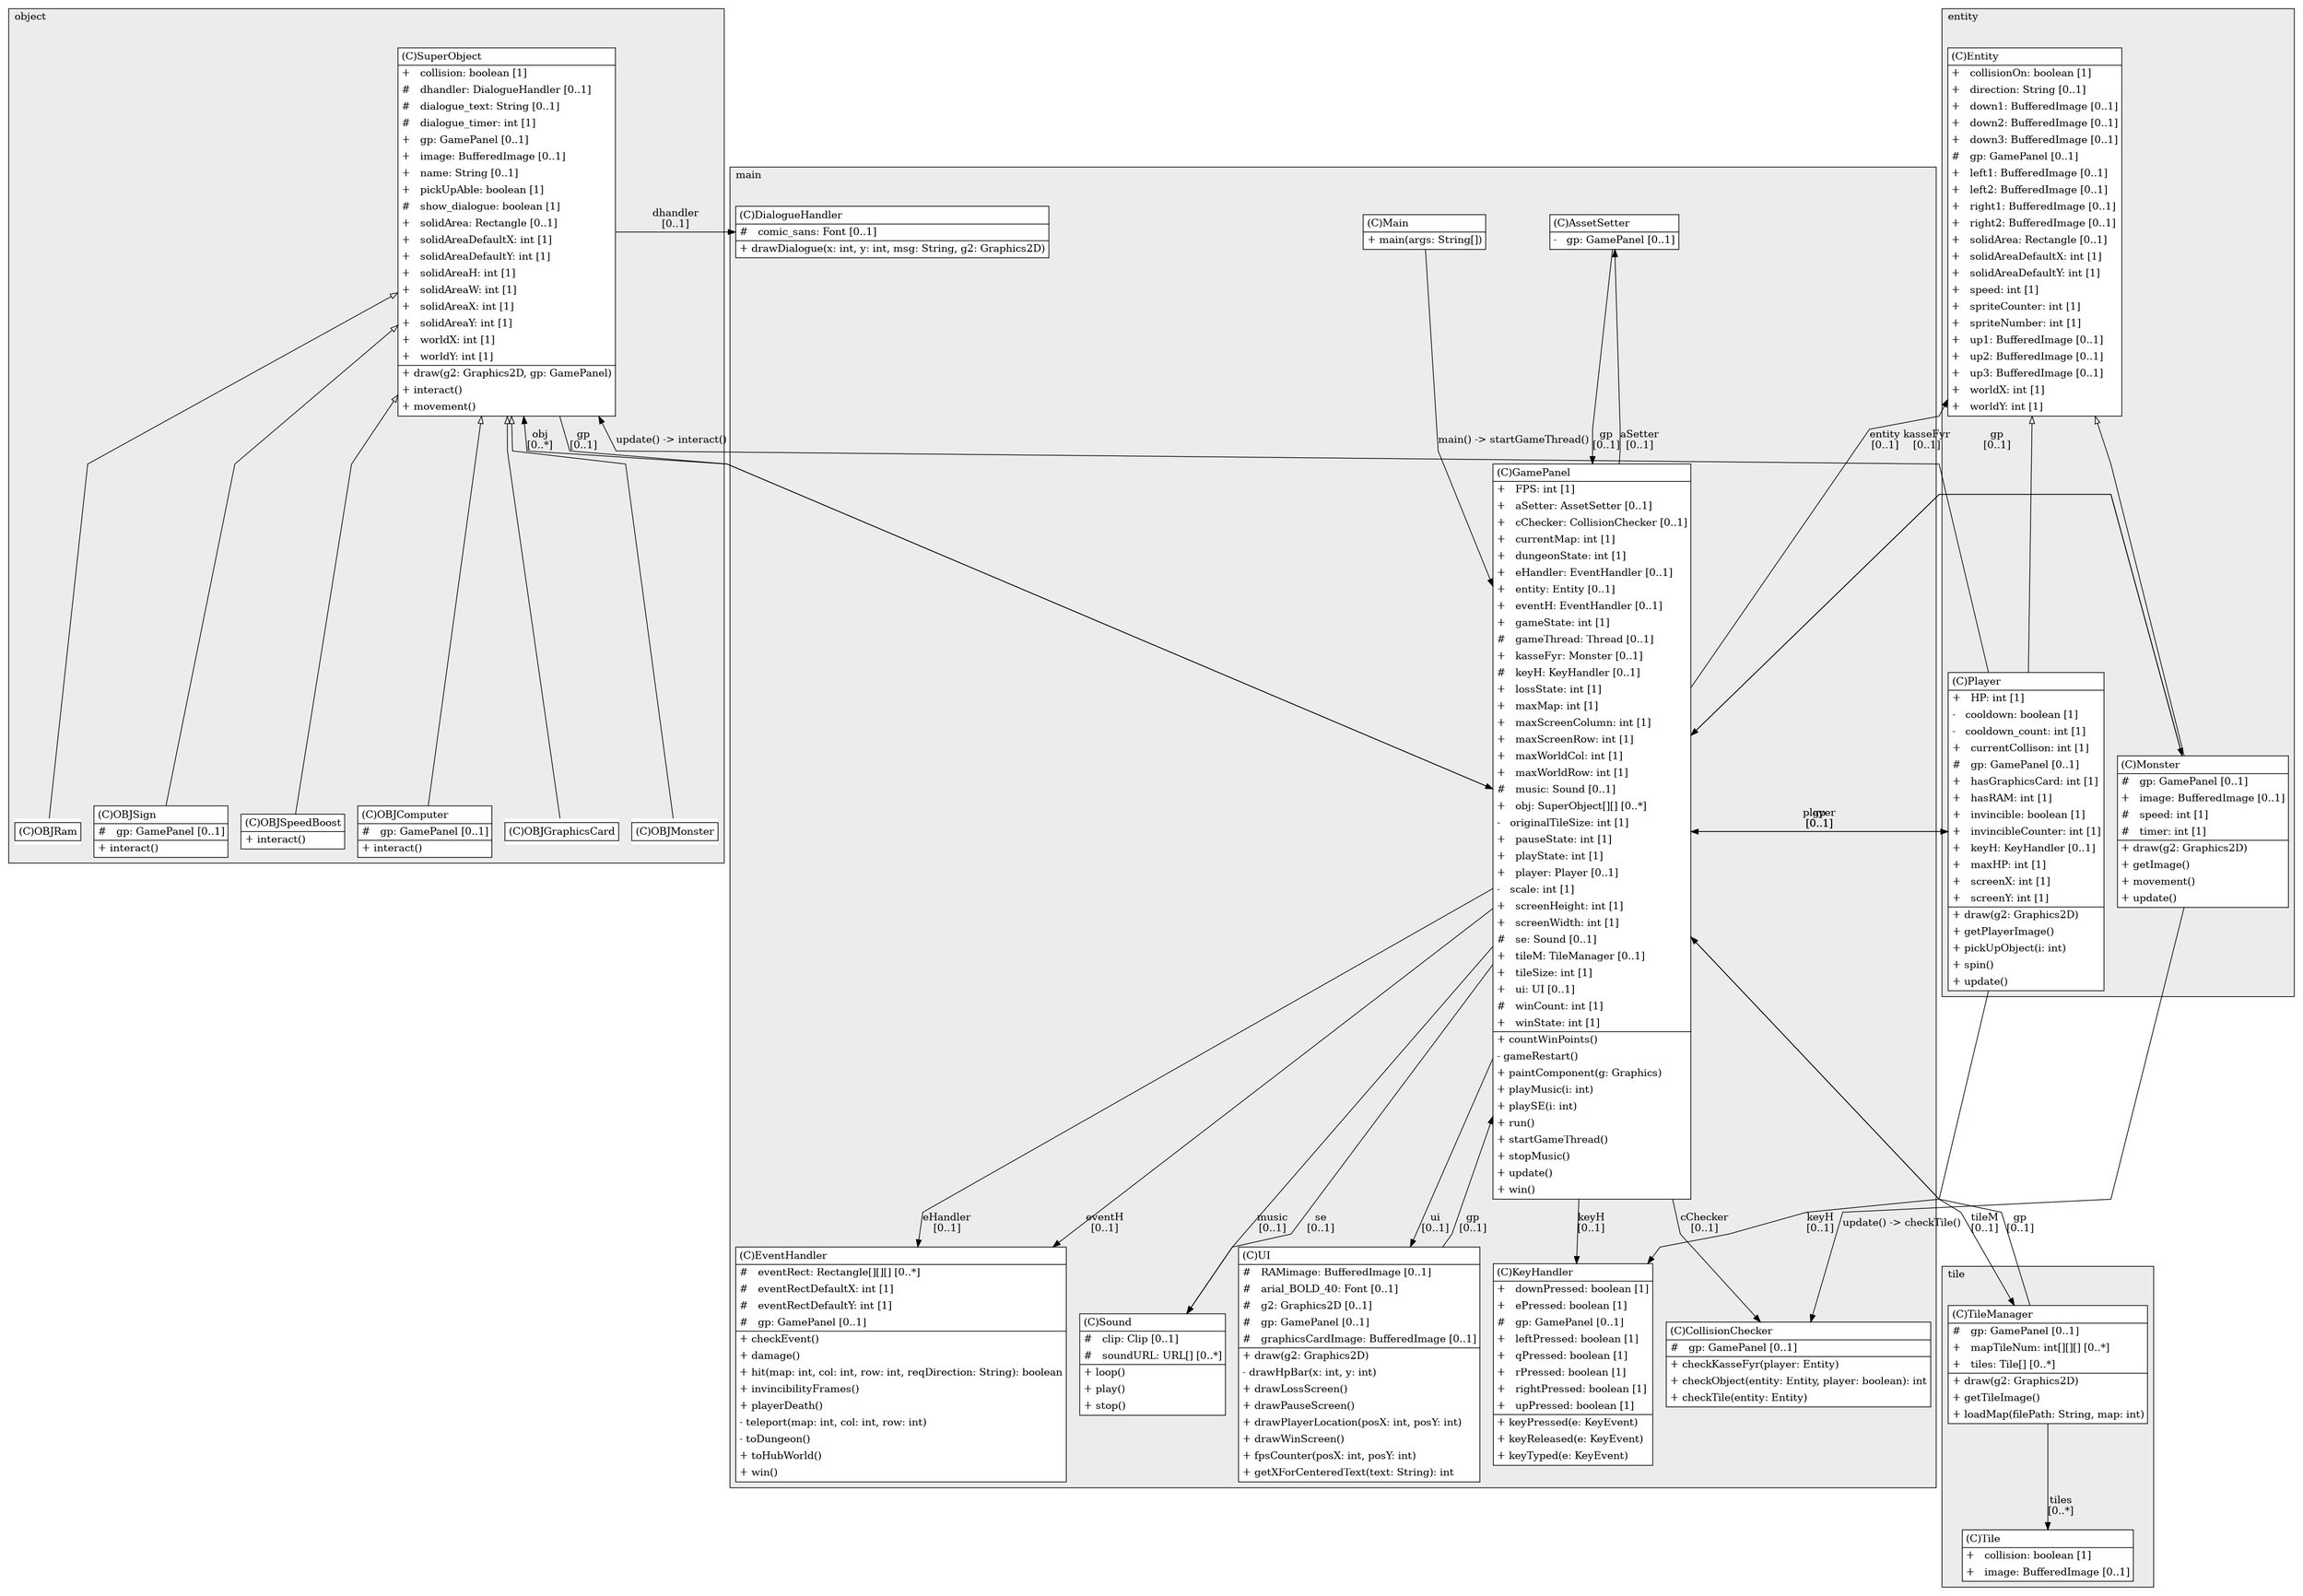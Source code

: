 @startuml

/' diagram meta data start
config=StructureConfiguration;
{
  "projectClassification": {
    "searchMode": "OpenProject", // OpenProject, AllProjects
    "includedProjects": "",
    "pathEndKeywords": "*.impl",
    "isClientPath": "",
    "isClientName": "",
    "isTestPath": "",
    "isTestName": "",
    "isMappingPath": "",
    "isMappingName": "",
    "isDataAccessPath": "",
    "isDataAccessName": "",
    "isDataStructurePath": "",
    "isDataStructureName": "",
    "isInterfaceStructuresPath": "",
    "isInterfaceStructuresName": "",
    "isEntryPointPath": "",
    "isEntryPointName": "",
    "treatFinalFieldsAsMandatory": false
  },
  "graphRestriction": {
    "classPackageExcludeFilter": "",
    "classPackageIncludeFilter": "",
    "classNameExcludeFilter": "",
    "classNameIncludeFilter": "",
    "methodNameExcludeFilter": "",
    "methodNameIncludeFilter": "",
    "removeByInheritance": "", // inheritance/annotation based filtering is done in a second step
    "removeByAnnotation": "",
    "removeByClassPackage": "", // cleanup the graph after inheritance/annotation based filtering is done
    "removeByClassName": "",
    "cutMappings": false,
    "cutEnum": true,
    "cutTests": true,
    "cutClient": true,
    "cutDataAccess": false,
    "cutInterfaceStructures": false,
    "cutDataStructures": false,
    "cutGetterAndSetter": true,
    "cutConstructors": true
  },
  "graphTraversal": {
    "forwardDepth": 3,
    "backwardDepth": 3,
    "classPackageExcludeFilter": "",
    "classPackageIncludeFilter": "",
    "classNameExcludeFilter": "",
    "classNameIncludeFilter": "",
    "methodNameExcludeFilter": "",
    "methodNameIncludeFilter": "",
    "hideMappings": false,
    "hideDataStructures": false,
    "hidePrivateMethods": true,
    "hideInterfaceCalls": true, // indirection: implementation -> interface (is hidden) -> implementation
    "onlyShowApplicationEntryPoints": false, // root node is included
    "useMethodCallsForStructureDiagram": "ForwardOnly" // ForwardOnly, BothDirections, No
  },
  "details": {
    "aggregation": "GroupByClass", // ByClass, GroupByClass, None
    "showClassGenericTypes": true,
    "showMethods": true,
    "showMethodParameterNames": true,
    "showMethodParameterTypes": true,
    "showMethodReturnType": true,
    "showPackageLevels": 2,
    "showDetailedClassStructure": true
  },
  "rootClass": "main.Main",
  "extensionCallbackMethod": ".puml" // qualified.class.name#methodName - signature: public static String method(String)
}
diagram meta data end '/



digraph g {
    rankdir="TB"
    splines=polyline
    

'nodes 
subgraph cluster_1023368385 { 
   	label=object
	labeljust=l
	fillcolor="#ececec"
	style=filled
   
   OBJComputer1023368385[
	label=<<TABLE BORDER="1" CELLBORDER="0" CELLPADDING="4" CELLSPACING="0">
<TR><TD ALIGN="LEFT" >(C)OBJComputer</TD></TR>
<HR/>
<TR><TD ALIGN="LEFT" >#   gp: GamePanel [0..1]</TD></TR>
<HR/>
<TR><TD ALIGN="LEFT" >+ interact()</TD></TR>
</TABLE>>
	style=filled
	margin=0
	shape=plaintext
	fillcolor="#FFFFFF"
];

OBJGraphicsCard1023368385[
	label=<<TABLE BORDER="1" CELLBORDER="0" CELLPADDING="4" CELLSPACING="0">
<TR><TD ALIGN="LEFT" >(C)OBJGraphicsCard</TD></TR>
</TABLE>>
	style=filled
	margin=0
	shape=plaintext
	fillcolor="#FFFFFF"
];

OBJMonster1023368385[
	label=<<TABLE BORDER="1" CELLBORDER="0" CELLPADDING="4" CELLSPACING="0">
<TR><TD ALIGN="LEFT" >(C)OBJMonster</TD></TR>
</TABLE>>
	style=filled
	margin=0
	shape=plaintext
	fillcolor="#FFFFFF"
];

OBJRam1023368385[
	label=<<TABLE BORDER="1" CELLBORDER="0" CELLPADDING="4" CELLSPACING="0">
<TR><TD ALIGN="LEFT" >(C)OBJRam</TD></TR>
</TABLE>>
	style=filled
	margin=0
	shape=plaintext
	fillcolor="#FFFFFF"
];

OBJSign1023368385[
	label=<<TABLE BORDER="1" CELLBORDER="0" CELLPADDING="4" CELLSPACING="0">
<TR><TD ALIGN="LEFT" >(C)OBJSign</TD></TR>
<HR/>
<TR><TD ALIGN="LEFT" >#   gp: GamePanel [0..1]</TD></TR>
<HR/>
<TR><TD ALIGN="LEFT" >+ interact()</TD></TR>
</TABLE>>
	style=filled
	margin=0
	shape=plaintext
	fillcolor="#FFFFFF"
];

OBJSpeedBoost1023368385[
	label=<<TABLE BORDER="1" CELLBORDER="0" CELLPADDING="4" CELLSPACING="0">
<TR><TD ALIGN="LEFT" >(C)OBJSpeedBoost</TD></TR>
<HR/>
<TR><TD ALIGN="LEFT" >+ interact()</TD></TR>
</TABLE>>
	style=filled
	margin=0
	shape=plaintext
	fillcolor="#FFFFFF"
];

SuperObject1023368385[
	label=<<TABLE BORDER="1" CELLBORDER="0" CELLPADDING="4" CELLSPACING="0">
<TR><TD ALIGN="LEFT" >(C)SuperObject</TD></TR>
<HR/>
<TR><TD ALIGN="LEFT" >+   collision: boolean [1]</TD></TR>
<TR><TD ALIGN="LEFT" >#   dhandler: DialogueHandler [0..1]</TD></TR>
<TR><TD ALIGN="LEFT" >#   dialogue_text: String [0..1]</TD></TR>
<TR><TD ALIGN="LEFT" >#   dialogue_timer: int [1]</TD></TR>
<TR><TD ALIGN="LEFT" >+   gp: GamePanel [0..1]</TD></TR>
<TR><TD ALIGN="LEFT" >+   image: BufferedImage [0..1]</TD></TR>
<TR><TD ALIGN="LEFT" >+   name: String [0..1]</TD></TR>
<TR><TD ALIGN="LEFT" >+   pickUpAble: boolean [1]</TD></TR>
<TR><TD ALIGN="LEFT" >#   show_dialogue: boolean [1]</TD></TR>
<TR><TD ALIGN="LEFT" >+   solidArea: Rectangle [0..1]</TD></TR>
<TR><TD ALIGN="LEFT" >+   solidAreaDefaultX: int [1]</TD></TR>
<TR><TD ALIGN="LEFT" >+   solidAreaDefaultY: int [1]</TD></TR>
<TR><TD ALIGN="LEFT" >+   solidAreaH: int [1]</TD></TR>
<TR><TD ALIGN="LEFT" >+   solidAreaW: int [1]</TD></TR>
<TR><TD ALIGN="LEFT" >+   solidAreaX: int [1]</TD></TR>
<TR><TD ALIGN="LEFT" >+   solidAreaY: int [1]</TD></TR>
<TR><TD ALIGN="LEFT" >+   worldX: int [1]</TD></TR>
<TR><TD ALIGN="LEFT" >+   worldY: int [1]</TD></TR>
<HR/>
<TR><TD ALIGN="LEFT" >+ draw(g2: Graphics2D, gp: GamePanel)</TD></TR>
<TR><TD ALIGN="LEFT" >+ interact()</TD></TR>
<TR><TD ALIGN="LEFT" >+ movement()</TD></TR>
</TABLE>>
	style=filled
	margin=0
	shape=plaintext
	fillcolor="#FFFFFF"
];
} 

subgraph cluster_1298275357 { 
   	label=entity
	labeljust=l
	fillcolor="#ececec"
	style=filled
   
   Entity1298275357[
	label=<<TABLE BORDER="1" CELLBORDER="0" CELLPADDING="4" CELLSPACING="0">
<TR><TD ALIGN="LEFT" >(C)Entity</TD></TR>
<HR/>
<TR><TD ALIGN="LEFT" >+   collisionOn: boolean [1]</TD></TR>
<TR><TD ALIGN="LEFT" >+   direction: String [0..1]</TD></TR>
<TR><TD ALIGN="LEFT" >+   down1: BufferedImage [0..1]</TD></TR>
<TR><TD ALIGN="LEFT" >+   down2: BufferedImage [0..1]</TD></TR>
<TR><TD ALIGN="LEFT" >+   down3: BufferedImage [0..1]</TD></TR>
<TR><TD ALIGN="LEFT" >#   gp: GamePanel [0..1]</TD></TR>
<TR><TD ALIGN="LEFT" >+   left1: BufferedImage [0..1]</TD></TR>
<TR><TD ALIGN="LEFT" >+   left2: BufferedImage [0..1]</TD></TR>
<TR><TD ALIGN="LEFT" >+   right1: BufferedImage [0..1]</TD></TR>
<TR><TD ALIGN="LEFT" >+   right2: BufferedImage [0..1]</TD></TR>
<TR><TD ALIGN="LEFT" >+   solidArea: Rectangle [0..1]</TD></TR>
<TR><TD ALIGN="LEFT" >+   solidAreaDefaultX: int [1]</TD></TR>
<TR><TD ALIGN="LEFT" >+   solidAreaDefaultY: int [1]</TD></TR>
<TR><TD ALIGN="LEFT" >+   speed: int [1]</TD></TR>
<TR><TD ALIGN="LEFT" >+   spriteCounter: int [1]</TD></TR>
<TR><TD ALIGN="LEFT" >+   spriteNumber: int [1]</TD></TR>
<TR><TD ALIGN="LEFT" >+   up1: BufferedImage [0..1]</TD></TR>
<TR><TD ALIGN="LEFT" >+   up2: BufferedImage [0..1]</TD></TR>
<TR><TD ALIGN="LEFT" >+   up3: BufferedImage [0..1]</TD></TR>
<TR><TD ALIGN="LEFT" >+   worldX: int [1]</TD></TR>
<TR><TD ALIGN="LEFT" >+   worldY: int [1]</TD></TR>
</TABLE>>
	style=filled
	margin=0
	shape=plaintext
	fillcolor="#FFFFFF"
];

Monster1298275357[
	label=<<TABLE BORDER="1" CELLBORDER="0" CELLPADDING="4" CELLSPACING="0">
<TR><TD ALIGN="LEFT" >(C)Monster</TD></TR>
<HR/>
<TR><TD ALIGN="LEFT" >#   gp: GamePanel [0..1]</TD></TR>
<TR><TD ALIGN="LEFT" >+   image: BufferedImage [0..1]</TD></TR>
<TR><TD ALIGN="LEFT" >#   speed: int [1]</TD></TR>
<TR><TD ALIGN="LEFT" >#   timer: int [1]</TD></TR>
<HR/>
<TR><TD ALIGN="LEFT" >+ draw(g2: Graphics2D)</TD></TR>
<TR><TD ALIGN="LEFT" >+ getImage()</TD></TR>
<TR><TD ALIGN="LEFT" >+ movement()</TD></TR>
<TR><TD ALIGN="LEFT" >+ update()</TD></TR>
</TABLE>>
	style=filled
	margin=0
	shape=plaintext
	fillcolor="#FFFFFF"
];

Player1298275357[
	label=<<TABLE BORDER="1" CELLBORDER="0" CELLPADDING="4" CELLSPACING="0">
<TR><TD ALIGN="LEFT" >(C)Player</TD></TR>
<HR/>
<TR><TD ALIGN="LEFT" >+   HP: int [1]</TD></TR>
<TR><TD ALIGN="LEFT" >-   cooldown: boolean [1]</TD></TR>
<TR><TD ALIGN="LEFT" >-   cooldown_count: int [1]</TD></TR>
<TR><TD ALIGN="LEFT" >+   currentCollison: int [1]</TD></TR>
<TR><TD ALIGN="LEFT" >#   gp: GamePanel [0..1]</TD></TR>
<TR><TD ALIGN="LEFT" >+   hasGraphicsCard: int [1]</TD></TR>
<TR><TD ALIGN="LEFT" >+   hasRAM: int [1]</TD></TR>
<TR><TD ALIGN="LEFT" >+   invincible: boolean [1]</TD></TR>
<TR><TD ALIGN="LEFT" >+   invincibleCounter: int [1]</TD></TR>
<TR><TD ALIGN="LEFT" >+   keyH: KeyHandler [0..1]</TD></TR>
<TR><TD ALIGN="LEFT" >+   maxHP: int [1]</TD></TR>
<TR><TD ALIGN="LEFT" >+   screenX: int [1]</TD></TR>
<TR><TD ALIGN="LEFT" >+   screenY: int [1]</TD></TR>
<HR/>
<TR><TD ALIGN="LEFT" >+ draw(g2: Graphics2D)</TD></TR>
<TR><TD ALIGN="LEFT" >+ getPlayerImage()</TD></TR>
<TR><TD ALIGN="LEFT" >+ pickUpObject(i: int)</TD></TR>
<TR><TD ALIGN="LEFT" >+ spin()</TD></TR>
<TR><TD ALIGN="LEFT" >+ update()</TD></TR>
</TABLE>>
	style=filled
	margin=0
	shape=plaintext
	fillcolor="#FFFFFF"
];
} 

subgraph cluster_3343801 { 
   	label=main
	labeljust=l
	fillcolor="#ececec"
	style=filled
   
   AssetSetter3343801[
	label=<<TABLE BORDER="1" CELLBORDER="0" CELLPADDING="4" CELLSPACING="0">
<TR><TD ALIGN="LEFT" >(C)AssetSetter</TD></TR>
<HR/>
<TR><TD ALIGN="LEFT" >-   gp: GamePanel [0..1]</TD></TR>
</TABLE>>
	style=filled
	margin=0
	shape=plaintext
	fillcolor="#FFFFFF"
];

CollisionChecker3343801[
	label=<<TABLE BORDER="1" CELLBORDER="0" CELLPADDING="4" CELLSPACING="0">
<TR><TD ALIGN="LEFT" >(C)CollisionChecker</TD></TR>
<HR/>
<TR><TD ALIGN="LEFT" >#   gp: GamePanel [0..1]</TD></TR>
<HR/>
<TR><TD ALIGN="LEFT" >+ checkKasseFyr(player: Entity)</TD></TR>
<TR><TD ALIGN="LEFT" >+ checkObject(entity: Entity, player: boolean): int</TD></TR>
<TR><TD ALIGN="LEFT" >+ checkTile(entity: Entity)</TD></TR>
</TABLE>>
	style=filled
	margin=0
	shape=plaintext
	fillcolor="#FFFFFF"
];

DialogueHandler3343801[
	label=<<TABLE BORDER="1" CELLBORDER="0" CELLPADDING="4" CELLSPACING="0">
<TR><TD ALIGN="LEFT" >(C)DialogueHandler</TD></TR>
<HR/>
<TR><TD ALIGN="LEFT" >#   comic_sans: Font [0..1]</TD></TR>
<HR/>
<TR><TD ALIGN="LEFT" >+ drawDialogue(x: int, y: int, msg: String, g2: Graphics2D)</TD></TR>
</TABLE>>
	style=filled
	margin=0
	shape=plaintext
	fillcolor="#FFFFFF"
];

EventHandler3343801[
	label=<<TABLE BORDER="1" CELLBORDER="0" CELLPADDING="4" CELLSPACING="0">
<TR><TD ALIGN="LEFT" >(C)EventHandler</TD></TR>
<HR/>
<TR><TD ALIGN="LEFT" >#   eventRect: Rectangle[][][] [0..*]</TD></TR>
<TR><TD ALIGN="LEFT" >#   eventRectDefaultX: int [1]</TD></TR>
<TR><TD ALIGN="LEFT" >#   eventRectDefaultY: int [1]</TD></TR>
<TR><TD ALIGN="LEFT" >#   gp: GamePanel [0..1]</TD></TR>
<HR/>
<TR><TD ALIGN="LEFT" >+ checkEvent()</TD></TR>
<TR><TD ALIGN="LEFT" >+ damage()</TD></TR>
<TR><TD ALIGN="LEFT" >+ hit(map: int, col: int, row: int, reqDirection: String): boolean</TD></TR>
<TR><TD ALIGN="LEFT" >+ invincibilityFrames()</TD></TR>
<TR><TD ALIGN="LEFT" >+ playerDeath()</TD></TR>
<TR><TD ALIGN="LEFT" >- teleport(map: int, col: int, row: int)</TD></TR>
<TR><TD ALIGN="LEFT" >- toDungeon()</TD></TR>
<TR><TD ALIGN="LEFT" >+ toHubWorld()</TD></TR>
<TR><TD ALIGN="LEFT" >+ win()</TD></TR>
</TABLE>>
	style=filled
	margin=0
	shape=plaintext
	fillcolor="#FFFFFF"
];

GamePanel3343801[
	label=<<TABLE BORDER="1" CELLBORDER="0" CELLPADDING="4" CELLSPACING="0">
<TR><TD ALIGN="LEFT" >(C)GamePanel</TD></TR>
<HR/>
<TR><TD ALIGN="LEFT" >+   FPS: int [1]</TD></TR>
<TR><TD ALIGN="LEFT" >+   aSetter: AssetSetter [0..1]</TD></TR>
<TR><TD ALIGN="LEFT" >+   cChecker: CollisionChecker [0..1]</TD></TR>
<TR><TD ALIGN="LEFT" >+   currentMap: int [1]</TD></TR>
<TR><TD ALIGN="LEFT" >+   dungeonState: int [1]</TD></TR>
<TR><TD ALIGN="LEFT" >+   eHandler: EventHandler [0..1]</TD></TR>
<TR><TD ALIGN="LEFT" >+   entity: Entity [0..1]</TD></TR>
<TR><TD ALIGN="LEFT" >+   eventH: EventHandler [0..1]</TD></TR>
<TR><TD ALIGN="LEFT" >+   gameState: int [1]</TD></TR>
<TR><TD ALIGN="LEFT" >#   gameThread: Thread [0..1]</TD></TR>
<TR><TD ALIGN="LEFT" >+   kasseFyr: Monster [0..1]</TD></TR>
<TR><TD ALIGN="LEFT" >#   keyH: KeyHandler [0..1]</TD></TR>
<TR><TD ALIGN="LEFT" >+   lossState: int [1]</TD></TR>
<TR><TD ALIGN="LEFT" >+   maxMap: int [1]</TD></TR>
<TR><TD ALIGN="LEFT" >+   maxScreenColumn: int [1]</TD></TR>
<TR><TD ALIGN="LEFT" >+   maxScreenRow: int [1]</TD></TR>
<TR><TD ALIGN="LEFT" >+   maxWorldCol: int [1]</TD></TR>
<TR><TD ALIGN="LEFT" >+   maxWorldRow: int [1]</TD></TR>
<TR><TD ALIGN="LEFT" >#   music: Sound [0..1]</TD></TR>
<TR><TD ALIGN="LEFT" >+   obj: SuperObject[][] [0..*]</TD></TR>
<TR><TD ALIGN="LEFT" >-   originalTileSize: int [1]</TD></TR>
<TR><TD ALIGN="LEFT" >+   pauseState: int [1]</TD></TR>
<TR><TD ALIGN="LEFT" >+   playState: int [1]</TD></TR>
<TR><TD ALIGN="LEFT" >+   player: Player [0..1]</TD></TR>
<TR><TD ALIGN="LEFT" >-   scale: int [1]</TD></TR>
<TR><TD ALIGN="LEFT" >+   screenHeight: int [1]</TD></TR>
<TR><TD ALIGN="LEFT" >+   screenWidth: int [1]</TD></TR>
<TR><TD ALIGN="LEFT" >#   se: Sound [0..1]</TD></TR>
<TR><TD ALIGN="LEFT" >+   tileM: TileManager [0..1]</TD></TR>
<TR><TD ALIGN="LEFT" >+   tileSize: int [1]</TD></TR>
<TR><TD ALIGN="LEFT" >+   ui: UI [0..1]</TD></TR>
<TR><TD ALIGN="LEFT" >#   winCount: int [1]</TD></TR>
<TR><TD ALIGN="LEFT" >+   winState: int [1]</TD></TR>
<HR/>
<TR><TD ALIGN="LEFT" >+ countWinPoints()</TD></TR>
<TR><TD ALIGN="LEFT" >- gameRestart()</TD></TR>
<TR><TD ALIGN="LEFT" >+ paintComponent(g: Graphics)</TD></TR>
<TR><TD ALIGN="LEFT" >+ playMusic(i: int)</TD></TR>
<TR><TD ALIGN="LEFT" >+ playSE(i: int)</TD></TR>
<TR><TD ALIGN="LEFT" >+ run()</TD></TR>
<TR><TD ALIGN="LEFT" >+ startGameThread()</TD></TR>
<TR><TD ALIGN="LEFT" >+ stopMusic()</TD></TR>
<TR><TD ALIGN="LEFT" >+ update()</TD></TR>
<TR><TD ALIGN="LEFT" >+ win()</TD></TR>
</TABLE>>
	style=filled
	margin=0
	shape=plaintext
	fillcolor="#FFFFFF"
];

KeyHandler3343801[
	label=<<TABLE BORDER="1" CELLBORDER="0" CELLPADDING="4" CELLSPACING="0">
<TR><TD ALIGN="LEFT" >(C)KeyHandler</TD></TR>
<HR/>
<TR><TD ALIGN="LEFT" >+   downPressed: boolean [1]</TD></TR>
<TR><TD ALIGN="LEFT" >+   ePressed: boolean [1]</TD></TR>
<TR><TD ALIGN="LEFT" >#   gp: GamePanel [0..1]</TD></TR>
<TR><TD ALIGN="LEFT" >+   leftPressed: boolean [1]</TD></TR>
<TR><TD ALIGN="LEFT" >+   qPressed: boolean [1]</TD></TR>
<TR><TD ALIGN="LEFT" >+   rPressed: boolean [1]</TD></TR>
<TR><TD ALIGN="LEFT" >+   rightPressed: boolean [1]</TD></TR>
<TR><TD ALIGN="LEFT" >+   upPressed: boolean [1]</TD></TR>
<HR/>
<TR><TD ALIGN="LEFT" >+ keyPressed(e: KeyEvent)</TD></TR>
<TR><TD ALIGN="LEFT" >+ keyReleased(e: KeyEvent)</TD></TR>
<TR><TD ALIGN="LEFT" >+ keyTyped(e: KeyEvent)</TD></TR>
</TABLE>>
	style=filled
	margin=0
	shape=plaintext
	fillcolor="#FFFFFF"
];

Main3343801[
	label=<<TABLE BORDER="1" CELLBORDER="0" CELLPADDING="4" CELLSPACING="0">
<TR><TD ALIGN="LEFT" >(C)Main</TD></TR>
<HR/>
<TR><TD ALIGN="LEFT" >+ main(args: String[])</TD></TR>
</TABLE>>
	style=filled
	margin=0
	shape=plaintext
	fillcolor="#FFFFFF"
];

Sound3343801[
	label=<<TABLE BORDER="1" CELLBORDER="0" CELLPADDING="4" CELLSPACING="0">
<TR><TD ALIGN="LEFT" >(C)Sound</TD></TR>
<HR/>
<TR><TD ALIGN="LEFT" >#   clip: Clip [0..1]</TD></TR>
<TR><TD ALIGN="LEFT" >#   soundURL: URL[] [0..*]</TD></TR>
<HR/>
<TR><TD ALIGN="LEFT" >+ loop()</TD></TR>
<TR><TD ALIGN="LEFT" >+ play()</TD></TR>
<TR><TD ALIGN="LEFT" >+ stop()</TD></TR>
</TABLE>>
	style=filled
	margin=0
	shape=plaintext
	fillcolor="#FFFFFF"
];

UI3343801[
	label=<<TABLE BORDER="1" CELLBORDER="0" CELLPADDING="4" CELLSPACING="0">
<TR><TD ALIGN="LEFT" >(C)UI</TD></TR>
<HR/>
<TR><TD ALIGN="LEFT" >#   RAMimage: BufferedImage [0..1]</TD></TR>
<TR><TD ALIGN="LEFT" >#   arial_BOLD_40: Font [0..1]</TD></TR>
<TR><TD ALIGN="LEFT" >#   g2: Graphics2D [0..1]</TD></TR>
<TR><TD ALIGN="LEFT" >#   gp: GamePanel [0..1]</TD></TR>
<TR><TD ALIGN="LEFT" >#   graphicsCardImage: BufferedImage [0..1]</TD></TR>
<HR/>
<TR><TD ALIGN="LEFT" >+ draw(g2: Graphics2D)</TD></TR>
<TR><TD ALIGN="LEFT" >- drawHpBar(x: int, y: int)</TD></TR>
<TR><TD ALIGN="LEFT" >+ drawLossScreen()</TD></TR>
<TR><TD ALIGN="LEFT" >+ drawPauseScreen()</TD></TR>
<TR><TD ALIGN="LEFT" >+ drawPlayerLocation(posX: int, posY: int)</TD></TR>
<TR><TD ALIGN="LEFT" >+ drawWinScreen()</TD></TR>
<TR><TD ALIGN="LEFT" >+ fpsCounter(posX: int, posY: int)</TD></TR>
<TR><TD ALIGN="LEFT" >+ getXForCenteredText(text: String): int</TD></TR>
</TABLE>>
	style=filled
	margin=0
	shape=plaintext
	fillcolor="#FFFFFF"
];
} 

subgraph cluster_3560110 { 
   	label=tile
	labeljust=l
	fillcolor="#ececec"
	style=filled
   
   Tile3560110[
	label=<<TABLE BORDER="1" CELLBORDER="0" CELLPADDING="4" CELLSPACING="0">
<TR><TD ALIGN="LEFT" >(C)Tile</TD></TR>
<HR/>
<TR><TD ALIGN="LEFT" >+   collision: boolean [1]</TD></TR>
<TR><TD ALIGN="LEFT" >+   image: BufferedImage [0..1]</TD></TR>
</TABLE>>
	style=filled
	margin=0
	shape=plaintext
	fillcolor="#FFFFFF"
];

TileManager3560110[
	label=<<TABLE BORDER="1" CELLBORDER="0" CELLPADDING="4" CELLSPACING="0">
<TR><TD ALIGN="LEFT" >(C)TileManager</TD></TR>
<HR/>
<TR><TD ALIGN="LEFT" >#   gp: GamePanel [0..1]</TD></TR>
<TR><TD ALIGN="LEFT" >+   mapTileNum: int[][][] [0..*]</TD></TR>
<TR><TD ALIGN="LEFT" >+   tiles: Tile[] [0..*]</TD></TR>
<HR/>
<TR><TD ALIGN="LEFT" >+ draw(g2: Graphics2D)</TD></TR>
<TR><TD ALIGN="LEFT" >+ getTileImage()</TD></TR>
<TR><TD ALIGN="LEFT" >+ loadMap(filePath: String, map: int)</TD></TR>
</TABLE>>
	style=filled
	margin=0
	shape=plaintext
	fillcolor="#FFFFFF"
];
} 

'edges    
AssetSetter3343801 -> GamePanel3343801[label="gp
[0..1]"];
Entity1298275357 -> Monster1298275357[arrowhead=none, arrowtail=empty, dir=both];
Entity1298275357 -> Player1298275357[arrowhead=none, arrowtail=empty, dir=both];
GamePanel3343801 -> AssetSetter3343801[label="aSetter
[0..1]"];
GamePanel3343801 -> CollisionChecker3343801[label="cChecker
[0..1]"];
GamePanel3343801 -> Entity1298275357[label="entity
[0..1]"];
GamePanel3343801 -> EventHandler3343801[label="eHandler
[0..1]"];
GamePanel3343801 -> EventHandler3343801[label="eventH
[0..1]"];
GamePanel3343801 -> KeyHandler3343801[label="keyH
[0..1]"];
GamePanel3343801 -> Monster1298275357[label="kasseFyr
[0..1]"];
GamePanel3343801 -> Player1298275357[label="player
[0..1]"];
GamePanel3343801 -> Sound3343801[label="music
[0..1]"];
GamePanel3343801 -> Sound3343801[label="se
[0..1]"];
GamePanel3343801 -> SuperObject1023368385[label="obj
[0..*]"];
GamePanel3343801 -> TileManager3560110[label="tileM
[0..1]"];
GamePanel3343801 -> UI3343801[label="ui
[0..1]"];
Main3343801 -> GamePanel3343801[label="main() -> startGameThread()"];
Monster1298275357 -> CollisionChecker3343801[label="update() -> checkTile()"];
Monster1298275357 -> GamePanel3343801[label="gp
[0..1]"];
Player1298275357 -> GamePanel3343801[label="gp
[0..1]"];
Player1298275357 -> KeyHandler3343801[label="keyH
[0..1]"];
Player1298275357 -> SuperObject1023368385[label="update() -> interact()"];
SuperObject1023368385 -> DialogueHandler3343801[label="dhandler
[0..1]"];
SuperObject1023368385 -> GamePanel3343801[label="gp
[0..1]"];
SuperObject1023368385 -> OBJComputer1023368385[arrowhead=none, arrowtail=empty, dir=both];
SuperObject1023368385 -> OBJGraphicsCard1023368385[arrowhead=none, arrowtail=empty, dir=both];
SuperObject1023368385 -> OBJMonster1023368385[arrowhead=none, arrowtail=empty, dir=both];
SuperObject1023368385 -> OBJRam1023368385[arrowhead=none, arrowtail=empty, dir=both];
SuperObject1023368385 -> OBJSign1023368385[arrowhead=none, arrowtail=empty, dir=both];
SuperObject1023368385 -> OBJSpeedBoost1023368385[arrowhead=none, arrowtail=empty, dir=both];
TileManager3560110 -> GamePanel3343801[label="gp
[0..1]"];
TileManager3560110 -> Tile3560110[label="tiles
[0..*]"];
UI3343801 -> GamePanel3343801[label="gp
[0..1]"];
    
}
@enduml